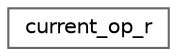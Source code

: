 digraph "Graphical Class Hierarchy"
{
 // LATEX_PDF_SIZE
  bgcolor="transparent";
  edge [fontname=Helvetica,fontsize=10,labelfontname=Helvetica,labelfontsize=10];
  node [fontname=Helvetica,fontsize=10,shape=box,height=0.2,width=0.4];
  rankdir="LR";
  Node0 [id="Node000000",label="current_op_r",height=0.2,width=0.4,color="grey40", fillcolor="white", style="filled",URL="$structcurrent__op__r.html",tooltip=" "];
}
